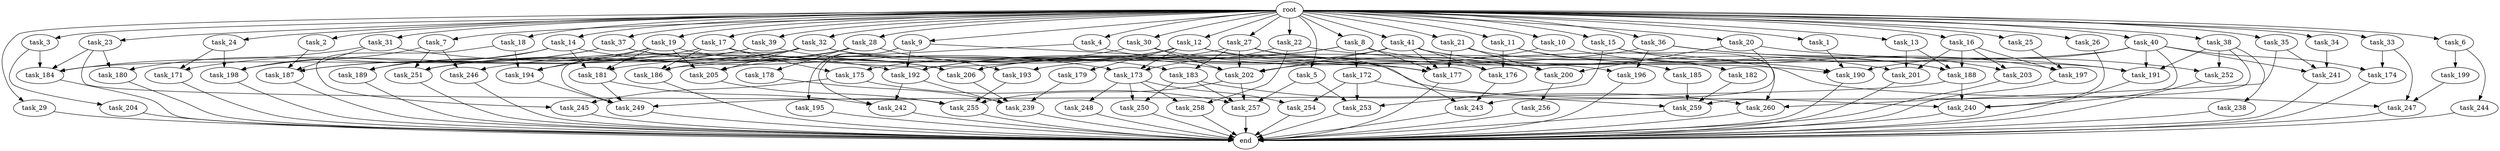 digraph G {
  root [size="0.000000"];
  task_1 [size="102.400000"];
  task_2 [size="102.400000"];
  task_3 [size="102.400000"];
  task_4 [size="102.400000"];
  task_5 [size="102.400000"];
  task_6 [size="102.400000"];
  task_7 [size="102.400000"];
  task_8 [size="102.400000"];
  task_9 [size="102.400000"];
  task_10 [size="102.400000"];
  task_11 [size="102.400000"];
  task_12 [size="102.400000"];
  task_13 [size="102.400000"];
  task_14 [size="102.400000"];
  task_15 [size="102.400000"];
  task_16 [size="102.400000"];
  task_17 [size="102.400000"];
  task_18 [size="102.400000"];
  task_19 [size="102.400000"];
  task_20 [size="102.400000"];
  task_21 [size="102.400000"];
  task_22 [size="102.400000"];
  task_23 [size="102.400000"];
  task_24 [size="102.400000"];
  task_25 [size="102.400000"];
  task_26 [size="102.400000"];
  task_27 [size="102.400000"];
  task_28 [size="102.400000"];
  task_29 [size="102.400000"];
  task_30 [size="102.400000"];
  task_31 [size="102.400000"];
  task_32 [size="102.400000"];
  task_33 [size="102.400000"];
  task_34 [size="102.400000"];
  task_35 [size="102.400000"];
  task_36 [size="102.400000"];
  task_37 [size="102.400000"];
  task_38 [size="102.400000"];
  task_39 [size="102.400000"];
  task_40 [size="102.400000"];
  task_41 [size="102.400000"];
  task_171 [size="49821620633.600006"];
  task_172 [size="21474836480.000000"];
  task_173 [size="89335319756.800003"];
  task_174 [size="155477816115.200012"];
  task_175 [size="44667659878.400002"];
  task_176 [size="115105123532.800003"];
  task_177 [size="163208757248.000000"];
  task_178 [size="13743895347.200001"];
  task_179 [size="30923764531.200001"];
  task_180 [size="124554051584.000000"];
  task_181 [size="144310901145.600006"];
  task_182 [size="42949672960.000000"];
  task_183 [size="93630287052.800003"];
  task_184 [size="140874927308.800018"];
  task_185 [size="85899345920.000000"];
  task_186 [size="69578470195.199997"];
  task_187 [size="145169894604.800018"];
  task_188 [size="103938208563.200012"];
  task_189 [size="68719476736.000000"];
  task_190 [size="210453397504.000000"];
  task_191 [size="151182848819.200012"];
  task_192 [size="74732430950.400009"];
  task_193 [size="99643241267.200012"];
  task_194 [size="202722456371.200012"];
  task_195 [size="3435973836.800000"];
  task_196 [size="89335319756.800003"];
  task_197 [size="125413045043.200012"];
  task_198 [size="71296457113.600006"];
  task_199 [size="3435973836.800000"];
  task_200 [size="108233175859.200012"];
  task_201 [size="90194313216.000000"];
  task_202 [size="256839044300.800018"];
  task_203 [size="17179869184.000000"];
  task_204 [size="21474836480.000000"];
  task_205 [size="124554051584.000000"];
  task_206 [size="201004469452.800018"];
  task_238 [size="30923764531.200001"];
  task_239 [size="191555541401.600006"];
  task_240 [size="139156940390.399994"];
  task_241 [size="241377162035.200012"];
  task_242 [size="76450417868.800003"];
  task_243 [size="46385646796.800003"];
  task_244 [size="3435973836.800000"];
  task_245 [size="52398601011.200005"];
  task_246 [size="107374182400.000000"];
  task_247 [size="76450417868.800003"];
  task_248 [size="69578470195.199997"];
  task_249 [size="122836064665.600006"];
  task_250 [size="77309411328.000000"];
  task_251 [size="128849018880.000000"];
  task_252 [size="61847529062.400002"];
  task_253 [size="48962627174.400002"];
  task_254 [size="83322365542.400009"];
  task_255 [size="184683593728.000000"];
  task_256 [size="85899345920.000000"];
  task_257 [size="92771293593.600006"];
  task_258 [size="73014444032.000000"];
  task_259 [size="194132521779.200012"];
  task_260 [size="113387136614.400009"];
  end [size="0.000000"];

  root -> task_1 [size="1.000000"];
  root -> task_2 [size="1.000000"];
  root -> task_3 [size="1.000000"];
  root -> task_4 [size="1.000000"];
  root -> task_5 [size="1.000000"];
  root -> task_6 [size="1.000000"];
  root -> task_7 [size="1.000000"];
  root -> task_8 [size="1.000000"];
  root -> task_9 [size="1.000000"];
  root -> task_10 [size="1.000000"];
  root -> task_11 [size="1.000000"];
  root -> task_12 [size="1.000000"];
  root -> task_13 [size="1.000000"];
  root -> task_14 [size="1.000000"];
  root -> task_15 [size="1.000000"];
  root -> task_16 [size="1.000000"];
  root -> task_17 [size="1.000000"];
  root -> task_18 [size="1.000000"];
  root -> task_19 [size="1.000000"];
  root -> task_20 [size="1.000000"];
  root -> task_21 [size="1.000000"];
  root -> task_22 [size="1.000000"];
  root -> task_23 [size="1.000000"];
  root -> task_24 [size="1.000000"];
  root -> task_25 [size="1.000000"];
  root -> task_26 [size="1.000000"];
  root -> task_27 [size="1.000000"];
  root -> task_28 [size="1.000000"];
  root -> task_29 [size="1.000000"];
  root -> task_30 [size="1.000000"];
  root -> task_31 [size="1.000000"];
  root -> task_32 [size="1.000000"];
  root -> task_33 [size="1.000000"];
  root -> task_34 [size="1.000000"];
  root -> task_35 [size="1.000000"];
  root -> task_36 [size="1.000000"];
  root -> task_37 [size="1.000000"];
  root -> task_38 [size="1.000000"];
  root -> task_39 [size="1.000000"];
  root -> task_40 [size="1.000000"];
  root -> task_41 [size="1.000000"];
  task_1 -> task_190 [size="301989888.000000"];
  task_2 -> task_187 [size="33554432.000000"];
  task_3 -> task_184 [size="209715200.000000"];
  task_3 -> task_204 [size="209715200.000000"];
  task_4 -> task_186 [size="411041792.000000"];
  task_4 -> task_200 [size="411041792.000000"];
  task_5 -> task_253 [size="209715200.000000"];
  task_5 -> task_257 [size="209715200.000000"];
  task_6 -> task_199 [size="33554432.000000"];
  task_6 -> task_244 [size="33554432.000000"];
  task_7 -> task_198 [size="209715200.000000"];
  task_7 -> task_246 [size="209715200.000000"];
  task_7 -> task_251 [size="209715200.000000"];
  task_8 -> task_172 [size="209715200.000000"];
  task_8 -> task_177 [size="209715200.000000"];
  task_8 -> task_192 [size="209715200.000000"];
  task_8 -> task_201 [size="209715200.000000"];
  task_8 -> task_206 [size="209715200.000000"];
  task_9 -> task_177 [size="33554432.000000"];
  task_9 -> task_192 [size="33554432.000000"];
  task_9 -> task_195 [size="33554432.000000"];
  task_9 -> task_242 [size="33554432.000000"];
  task_10 -> task_197 [size="679477248.000000"];
  task_10 -> task_202 [size="679477248.000000"];
  task_11 -> task_176 [size="209715200.000000"];
  task_11 -> task_182 [size="209715200.000000"];
  task_11 -> task_188 [size="209715200.000000"];
  task_12 -> task_173 [size="301989888.000000"];
  task_12 -> task_175 [size="301989888.000000"];
  task_12 -> task_177 [size="301989888.000000"];
  task_12 -> task_179 [size="301989888.000000"];
  task_12 -> task_191 [size="301989888.000000"];
  task_12 -> task_205 [size="301989888.000000"];
  task_13 -> task_188 [size="536870912.000000"];
  task_13 -> task_201 [size="536870912.000000"];
  task_14 -> task_173 [size="536870912.000000"];
  task_14 -> task_180 [size="536870912.000000"];
  task_14 -> task_181 [size="536870912.000000"];
  task_14 -> task_189 [size="536870912.000000"];
  task_15 -> task_188 [size="134217728.000000"];
  task_15 -> task_253 [size="134217728.000000"];
  task_15 -> task_260 [size="134217728.000000"];
  task_16 -> task_188 [size="134217728.000000"];
  task_16 -> task_197 [size="134217728.000000"];
  task_16 -> task_201 [size="134217728.000000"];
  task_16 -> task_203 [size="134217728.000000"];
  task_17 -> task_175 [size="134217728.000000"];
  task_17 -> task_186 [size="134217728.000000"];
  task_17 -> task_187 [size="134217728.000000"];
  task_17 -> task_189 [size="134217728.000000"];
  task_17 -> task_200 [size="134217728.000000"];
  task_18 -> task_194 [size="301989888.000000"];
  task_18 -> task_245 [size="301989888.000000"];
  task_19 -> task_181 [size="838860800.000000"];
  task_19 -> task_187 [size="838860800.000000"];
  task_19 -> task_194 [size="838860800.000000"];
  task_19 -> task_205 [size="838860800.000000"];
  task_19 -> task_206 [size="838860800.000000"];
  task_20 -> task_200 [size="301989888.000000"];
  task_20 -> task_243 [size="301989888.000000"];
  task_20 -> task_252 [size="301989888.000000"];
  task_21 -> task_177 [size="209715200.000000"];
  task_21 -> task_182 [size="209715200.000000"];
  task_21 -> task_200 [size="209715200.000000"];
  task_22 -> task_173 [size="33554432.000000"];
  task_22 -> task_247 [size="33554432.000000"];
  task_22 -> task_258 [size="33554432.000000"];
  task_23 -> task_180 [size="679477248.000000"];
  task_23 -> task_184 [size="679477248.000000"];
  task_23 -> task_255 [size="679477248.000000"];
  task_24 -> task_171 [size="411041792.000000"];
  task_24 -> task_198 [size="411041792.000000"];
  task_25 -> task_197 [size="411041792.000000"];
  task_26 -> task_240 [size="33554432.000000"];
  task_27 -> task_183 [size="75497472.000000"];
  task_27 -> task_190 [size="75497472.000000"];
  task_27 -> task_192 [size="75497472.000000"];
  task_27 -> task_202 [size="75497472.000000"];
  task_27 -> task_243 [size="75497472.000000"];
  task_28 -> task_178 [size="134217728.000000"];
  task_28 -> task_186 [size="134217728.000000"];
  task_28 -> task_193 [size="134217728.000000"];
  task_28 -> task_251 [size="134217728.000000"];
  task_29 -> end [size="1.000000"];
  task_30 -> task_196 [size="838860800.000000"];
  task_30 -> task_202 [size="838860800.000000"];
  task_30 -> task_246 [size="838860800.000000"];
  task_31 -> task_184 [size="411041792.000000"];
  task_31 -> task_187 [size="411041792.000000"];
  task_31 -> task_192 [size="411041792.000000"];
  task_32 -> task_184 [size="75497472.000000"];
  task_32 -> task_202 [size="75497472.000000"];
  task_32 -> task_205 [size="75497472.000000"];
  task_32 -> task_240 [size="75497472.000000"];
  task_32 -> task_249 [size="75497472.000000"];
  task_32 -> task_251 [size="75497472.000000"];
  task_33 -> task_174 [size="679477248.000000"];
  task_33 -> task_247 [size="679477248.000000"];
  task_34 -> task_241 [size="679477248.000000"];
  task_35 -> task_241 [size="838860800.000000"];
  task_35 -> task_260 [size="838860800.000000"];
  task_36 -> task_181 [size="33554432.000000"];
  task_36 -> task_191 [size="33554432.000000"];
  task_36 -> task_196 [size="33554432.000000"];
  task_36 -> task_203 [size="33554432.000000"];
  task_37 -> task_171 [size="75497472.000000"];
  task_37 -> task_176 [size="75497472.000000"];
  task_37 -> task_198 [size="75497472.000000"];
  task_37 -> task_206 [size="75497472.000000"];
  task_38 -> task_191 [size="301989888.000000"];
  task_38 -> task_238 [size="301989888.000000"];
  task_38 -> task_252 [size="301989888.000000"];
  task_38 -> task_259 [size="301989888.000000"];
  task_39 -> task_183 [size="838860800.000000"];
  task_39 -> task_194 [size="838860800.000000"];
  task_39 -> task_251 [size="838860800.000000"];
  task_40 -> task_174 [size="838860800.000000"];
  task_40 -> task_190 [size="838860800.000000"];
  task_40 -> task_191 [size="838860800.000000"];
  task_40 -> task_193 [size="838860800.000000"];
  task_40 -> task_240 [size="838860800.000000"];
  task_40 -> task_241 [size="838860800.000000"];
  task_41 -> task_176 [size="838860800.000000"];
  task_41 -> task_177 [size="838860800.000000"];
  task_41 -> task_185 [size="838860800.000000"];
  task_41 -> task_190 [size="838860800.000000"];
  task_41 -> task_202 [size="838860800.000000"];
  task_41 -> task_206 [size="838860800.000000"];
  task_171 -> end [size="1.000000"];
  task_172 -> task_253 [size="134217728.000000"];
  task_172 -> task_254 [size="134217728.000000"];
  task_172 -> task_260 [size="134217728.000000"];
  task_173 -> task_248 [size="679477248.000000"];
  task_173 -> task_250 [size="679477248.000000"];
  task_173 -> task_254 [size="679477248.000000"];
  task_173 -> task_258 [size="679477248.000000"];
  task_174 -> end [size="1.000000"];
  task_175 -> task_245 [size="209715200.000000"];
  task_175 -> task_257 [size="209715200.000000"];
  task_176 -> task_243 [size="75497472.000000"];
  task_177 -> end [size="1.000000"];
  task_178 -> task_239 [size="679477248.000000"];
  task_179 -> task_239 [size="209715200.000000"];
  task_180 -> end [size="1.000000"];
  task_181 -> task_242 [size="411041792.000000"];
  task_181 -> task_249 [size="411041792.000000"];
  task_182 -> task_259 [size="838860800.000000"];
  task_183 -> task_250 [size="75497472.000000"];
  task_183 -> task_257 [size="75497472.000000"];
  task_183 -> task_259 [size="75497472.000000"];
  task_184 -> end [size="1.000000"];
  task_185 -> task_259 [size="679477248.000000"];
  task_186 -> end [size="1.000000"];
  task_187 -> end [size="1.000000"];
  task_188 -> task_240 [size="411041792.000000"];
  task_188 -> task_249 [size="411041792.000000"];
  task_189 -> end [size="1.000000"];
  task_190 -> end [size="1.000000"];
  task_191 -> end [size="1.000000"];
  task_192 -> task_239 [size="301989888.000000"];
  task_192 -> task_242 [size="301989888.000000"];
  task_193 -> task_255 [size="301989888.000000"];
  task_194 -> task_249 [size="301989888.000000"];
  task_195 -> end [size="1.000000"];
  task_196 -> end [size="1.000000"];
  task_197 -> end [size="1.000000"];
  task_198 -> end [size="1.000000"];
  task_199 -> task_247 [size="33554432.000000"];
  task_200 -> task_256 [size="838860800.000000"];
  task_201 -> end [size="1.000000"];
  task_202 -> task_255 [size="411041792.000000"];
  task_202 -> task_257 [size="411041792.000000"];
  task_203 -> end [size="1.000000"];
  task_204 -> end [size="1.000000"];
  task_205 -> task_255 [size="411041792.000000"];
  task_206 -> task_239 [size="679477248.000000"];
  task_238 -> end [size="1.000000"];
  task_239 -> end [size="1.000000"];
  task_240 -> end [size="1.000000"];
  task_241 -> end [size="1.000000"];
  task_242 -> end [size="1.000000"];
  task_243 -> end [size="1.000000"];
  task_244 -> end [size="1.000000"];
  task_245 -> end [size="1.000000"];
  task_246 -> end [size="1.000000"];
  task_247 -> end [size="1.000000"];
  task_248 -> end [size="1.000000"];
  task_249 -> end [size="1.000000"];
  task_250 -> end [size="1.000000"];
  task_251 -> end [size="1.000000"];
  task_252 -> end [size="1.000000"];
  task_253 -> end [size="1.000000"];
  task_254 -> end [size="1.000000"];
  task_255 -> end [size="1.000000"];
  task_256 -> end [size="1.000000"];
  task_257 -> end [size="1.000000"];
  task_258 -> end [size="1.000000"];
  task_259 -> end [size="1.000000"];
  task_260 -> end [size="1.000000"];
}
